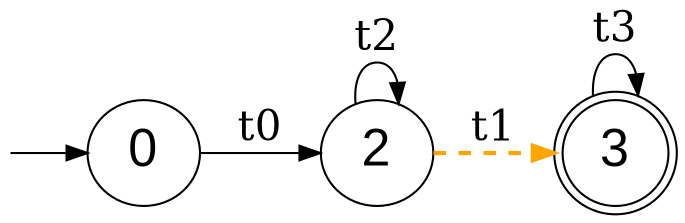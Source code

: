 digraph G {
  fontname=courier;
  rankdir=LR; graph[labeljust=l,nojustify=true]
  node [fontname=Arial, fontsize=25];
  edge [fontsize=20];
// Initial state
I0 [label="", style=invis, width=0]
I0 -> 0;
// 1 final states
// all 4 states
0 [label="0"]
0 -> 2 [label="t0"]
2 [label="2"]
2 -> 3 [penwidth=2.0,color=orange,label="t1",style=dashed]
2 -> 2 [label="t2"]
3 [shape=doublecircle, label="3"]
3 -> 3 [label="t3"]

}
